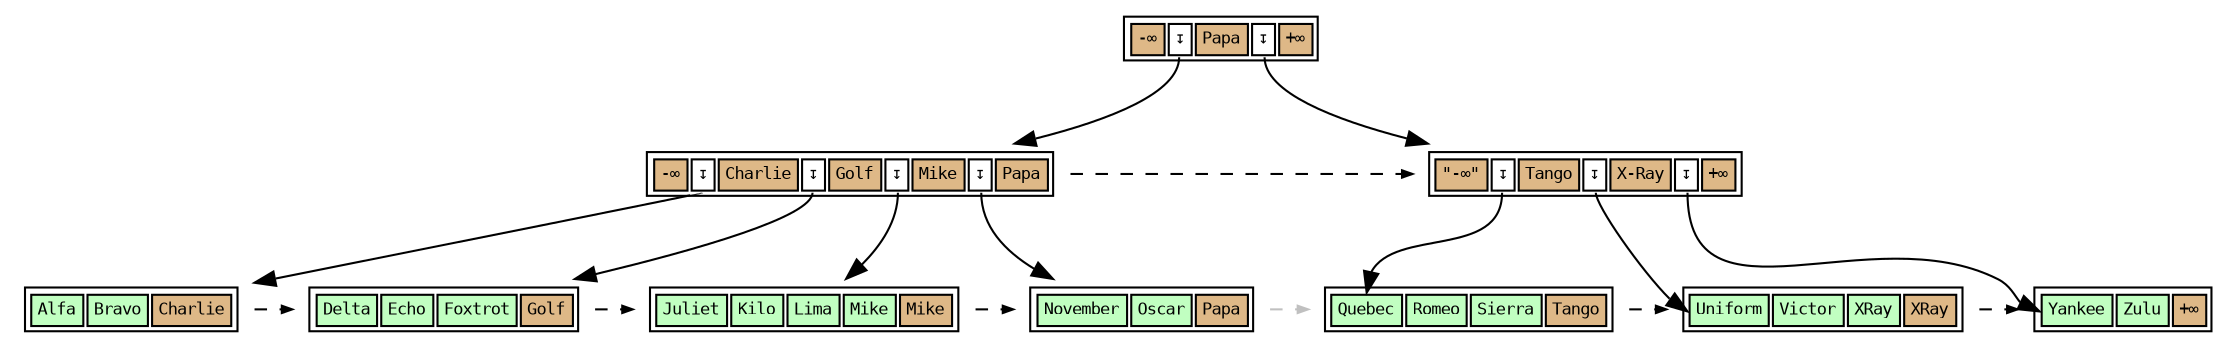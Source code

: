 // Example B-Tree graph
//
// Breadth-first order
//
// Start from root, go left to right
//
// Workflow:
//
// $ dot -T svg btree.dot -o btree.svg;

digraph nbtree {
graph [fontname = "monospace"];
node [shape = none,height=.1,fontname = "monospace",fontsize=8];
// Level 2 (Root internal level)
rootnode[ label=<<table>
                    <tr>
                        <td bgcolor='burlywood' port="s0">-&infin;</td>
                        <td bgcolor='white' port="d0">&#8615;</td>
                        <td bgcolor='burlywood' port="s1">Papa</td>
                        <td bgcolor='white' port="d1">&#8615;</td>
                        <td bgcolor='burlywood' port="hk">+&infin;</td>
                    </tr>
                </table>
               >
        ];
// Downlink arrows to children:
"rootnode":d0 -> "leftinternal"
"rootnode":d1 -> "rightinternal"
// sibling pointer:
// (None)


// Level 1 (Internal level)
// Downlinks + highkey:
leftinternal[ label=<<table>
                    <tr>
                        <td bgcolor='burlywood' port="s0">-&infin;</td>
                        <td bgcolor='white' port="d0">&#8615;</td>
                        <td bgcolor='burlywood' port="s1">Charlie</td>
                        <td bgcolor='white' port="d1">&#8615;</td>
                        <td bgcolor='burlywood' port="s2">Golf</td>
                        <td bgcolor='white' port="d2">&#8615;</td>
                        <td bgcolor='burlywood' port="s3">Mike</td>
                        <td bgcolor='white' port="d3">&#8615;</td>
                        <td bgcolor='burlywood' port="hk">Papa</td>
                    </tr>
                </table>
               >
        ];
// Downlink arrows to children:
"leftinternal":d0 -> "leftleafnode_1"
"leftinternal":d1 -> "leftleafnode_2"
"leftinternal":d2 -> "leftleafnode_3"
"leftinternal":d3 -> "leftleafnode_4"
// sibling pointer:
"leftinternal" -> "rightinternal"[constraint=false,color=black,style=dashed,arrowsize=0.5]
// Downlinks + highkey:
rightinternal[ label=<<table>
                    <tr>
                        <td bgcolor='burlywood' port="s0">&quot;-&infin;&quot;</td>
                        <td bgcolor='white' port="d0">&#8615;</td>
                        <td bgcolor='burlywood' port="s1">Tango</td>
                        <td bgcolor='white' port="d1">&#8615;</td>
                        <td bgcolor='burlywood' port="s2">X-Ray</td>
                        <td bgcolor='white' port="d2">&#8615;</td>
                        <td bgcolor='burlywood' port="hk">+&infin;</td>
                    </tr>
                </table>
               >
        ];
// Downlink arrows to children:
"rightinternal":d0 -> "rightleafnode_1":t0
"rightinternal":d1 -> "rightleafnode_2":t0
"rightinternal":d2 -> "rightleafnode_3":t0
// sibling pointer:
// (None)


// Level 0 (leaf level)
leftleafnode_1[ label=<<table>
                    <tr>
                        <td bgcolor='darkseagreen1' port="t0">Alfa</td>
                        <td bgcolor='darkseagreen1' port="t1">Bravo</td>
                        <td bgcolor='burlywood' port="hk">Charlie</td>
                    </tr>
                </table>
               >
        ];
// sibling pointer:
"leftleafnode_1" -> "leftleafnode_2"[constraint=false,color=black,style=dashed,arrowsize=0.5]
leftleafnode_2[ label=<<table>
                    <tr>
                        <td bgcolor='darkseagreen1' port="t0">Delta</td>
                        <td bgcolor='darkseagreen1' port="t1">Echo</td>
                        <td bgcolor='darkseagreen1' port="t2">Foxtrot</td>
                        <td bgcolor='burlywood' port="hk">Golf</td>
                    </tr>
                </table>
               >
        ];
// sibling pointer:
"leftleafnode_2" -> "leftleafnode_3"[constraint=false,color=black,style=dashed,arrowsize=0.5]
leftleafnode_3[ label=<<table>
                    <tr>
                        <td bgcolor='darkseagreen1' port="t0">Juliet</td>
                        <td bgcolor='darkseagreen1' port="t1">Kilo</td>
                        <td bgcolor='darkseagreen1' port="t2">Lima</td>
                        <td bgcolor='darkseagreen1' port="t3">Mike</td>
                        <td bgcolor='burlywood' port="hk">Mike</td>
                    </tr>
                </table>
               >
        ];
// sibling pointer:
"leftleafnode_3" -> "leftleafnode_4"[constraint=false,color=black,style=dashed,arrowsize=0.5]
leftleafnode_4[ label=<<table>
                    <tr>
                        <td bgcolor='darkseagreen1' port="t0">November</td>
                        <td bgcolor='darkseagreen1' port="t1">Oscar</td>
                        <td bgcolor='burlywood' port="hk">Papa</td>
                    </tr>
                </table>
               >
        ];
// sibling/cousin pointer:
"leftleafnode_4" -> "rightleafnode_1"[constraint=false,color=gray,style=dashed,arrowsize=0.5]
rightleafnode_1[ label=<<table>
                    <tr>
                        <td bgcolor='darkseagreen1' port="t0">Quebec</td>
                        <td bgcolor='darkseagreen1' port="t1">Romeo</td>
                        <td bgcolor='darkseagreen1' port="t2">Sierra</td>
                        <td bgcolor='burlywood' port="hk">Tango</td>
                    </tr>
                </table>
               >
        ];
// sibling pointer:
"rightleafnode_1" -> "rightleafnode_2"[constraint=false,color=black,style=dashed,arrowsize=0.5]
rightleafnode_2[ label=<<table>
                    <tr>
                        <td bgcolor='darkseagreen1' port="t0">Uniform</td>
                        <td bgcolor='darkseagreen1' port="t1">Victor</td>
                        <td bgcolor='darkseagreen1' port="t2">XRay</td>
                        <td bgcolor='burlywood' port="hk">XRay</td>
                    </tr>
                </table>
               >
        ];
// sibling pointer:
"rightleafnode_2" -> "rightleafnode_3"[constraint=false,color=black,style=dashed,arrowsize=0.5]
rightleafnode_3[ label=<<table>
                    <tr>
                        <td bgcolor='darkseagreen1' port="t0">Yankee</td>
                        <td bgcolor='darkseagreen1' port="t1">Zulu</td>
                        <td bgcolor='burlywood' port="hk">+&infin;</td>
                    </tr>
                </table>
               >
        ];
// sibling pointer:
// (None)

// Force alignment from root to internal to leaf levels:
edge[style=invis];
"rootnode":s1 -> "leftleafnode_4":hk
"leftinternal":hk -> "leftleafnode_4":hk
}
